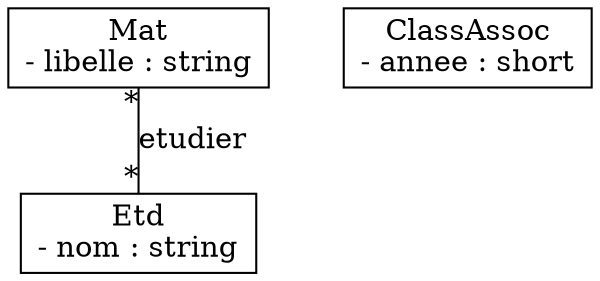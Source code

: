 # generated from C:/Program Files (x86)/umbrello/share/apps/umbrello/layouts/class-export.desktop
digraph G {
	graph [splines=polyline,rankdir=TB,outputorder=nodesfirst,ranksep=0.5,nodesep=0.5];
"Qb7XI3Q2cHlS" [shape=box,label="Etd\n- nom : string",width="1.13889",height="0.513889"];
"yedv54eo4O4w" [shape=box,label="Mat\n- libelle : string",width="1.25",height="0.513889"];
"L0Ty9oopi6Y0" [shape=box,label="ClassAssoc\n- annee : short",width="1.23611",height="0.513889"];
"yedv54eo4O4w" -> "Qb7XI3Q2cHlS" [weight=0.001,arrowhead=none,label="etudier",headlabel="  *",taillabel="  *"];

}
